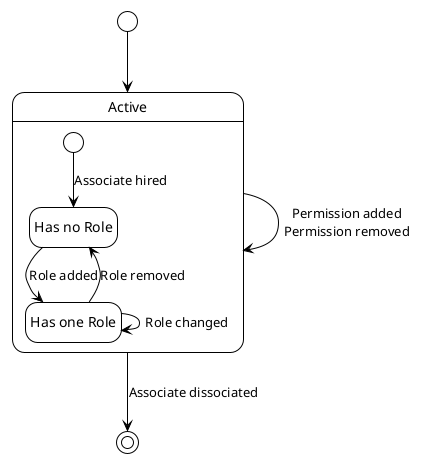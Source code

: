 @startuml associate
!theme plain
hide empty members
hide empty description
skinparam groupInheritance 2
skinparam SameClassWidth true
hide circle


[*] --> Active

state Active {
    state "Has no Role" as NoRole
    state "Has one Role" as HasRole
    
    [*] --> NoRole : Associate hired
    NoRole --> HasRole : Role added
    HasRole --> NoRole : Role removed
    HasRole --> HasRole : Role changed
}

Active --> Active : Permission added\nPermission removed


Active --> [*] : Associate dissociated
@enduml